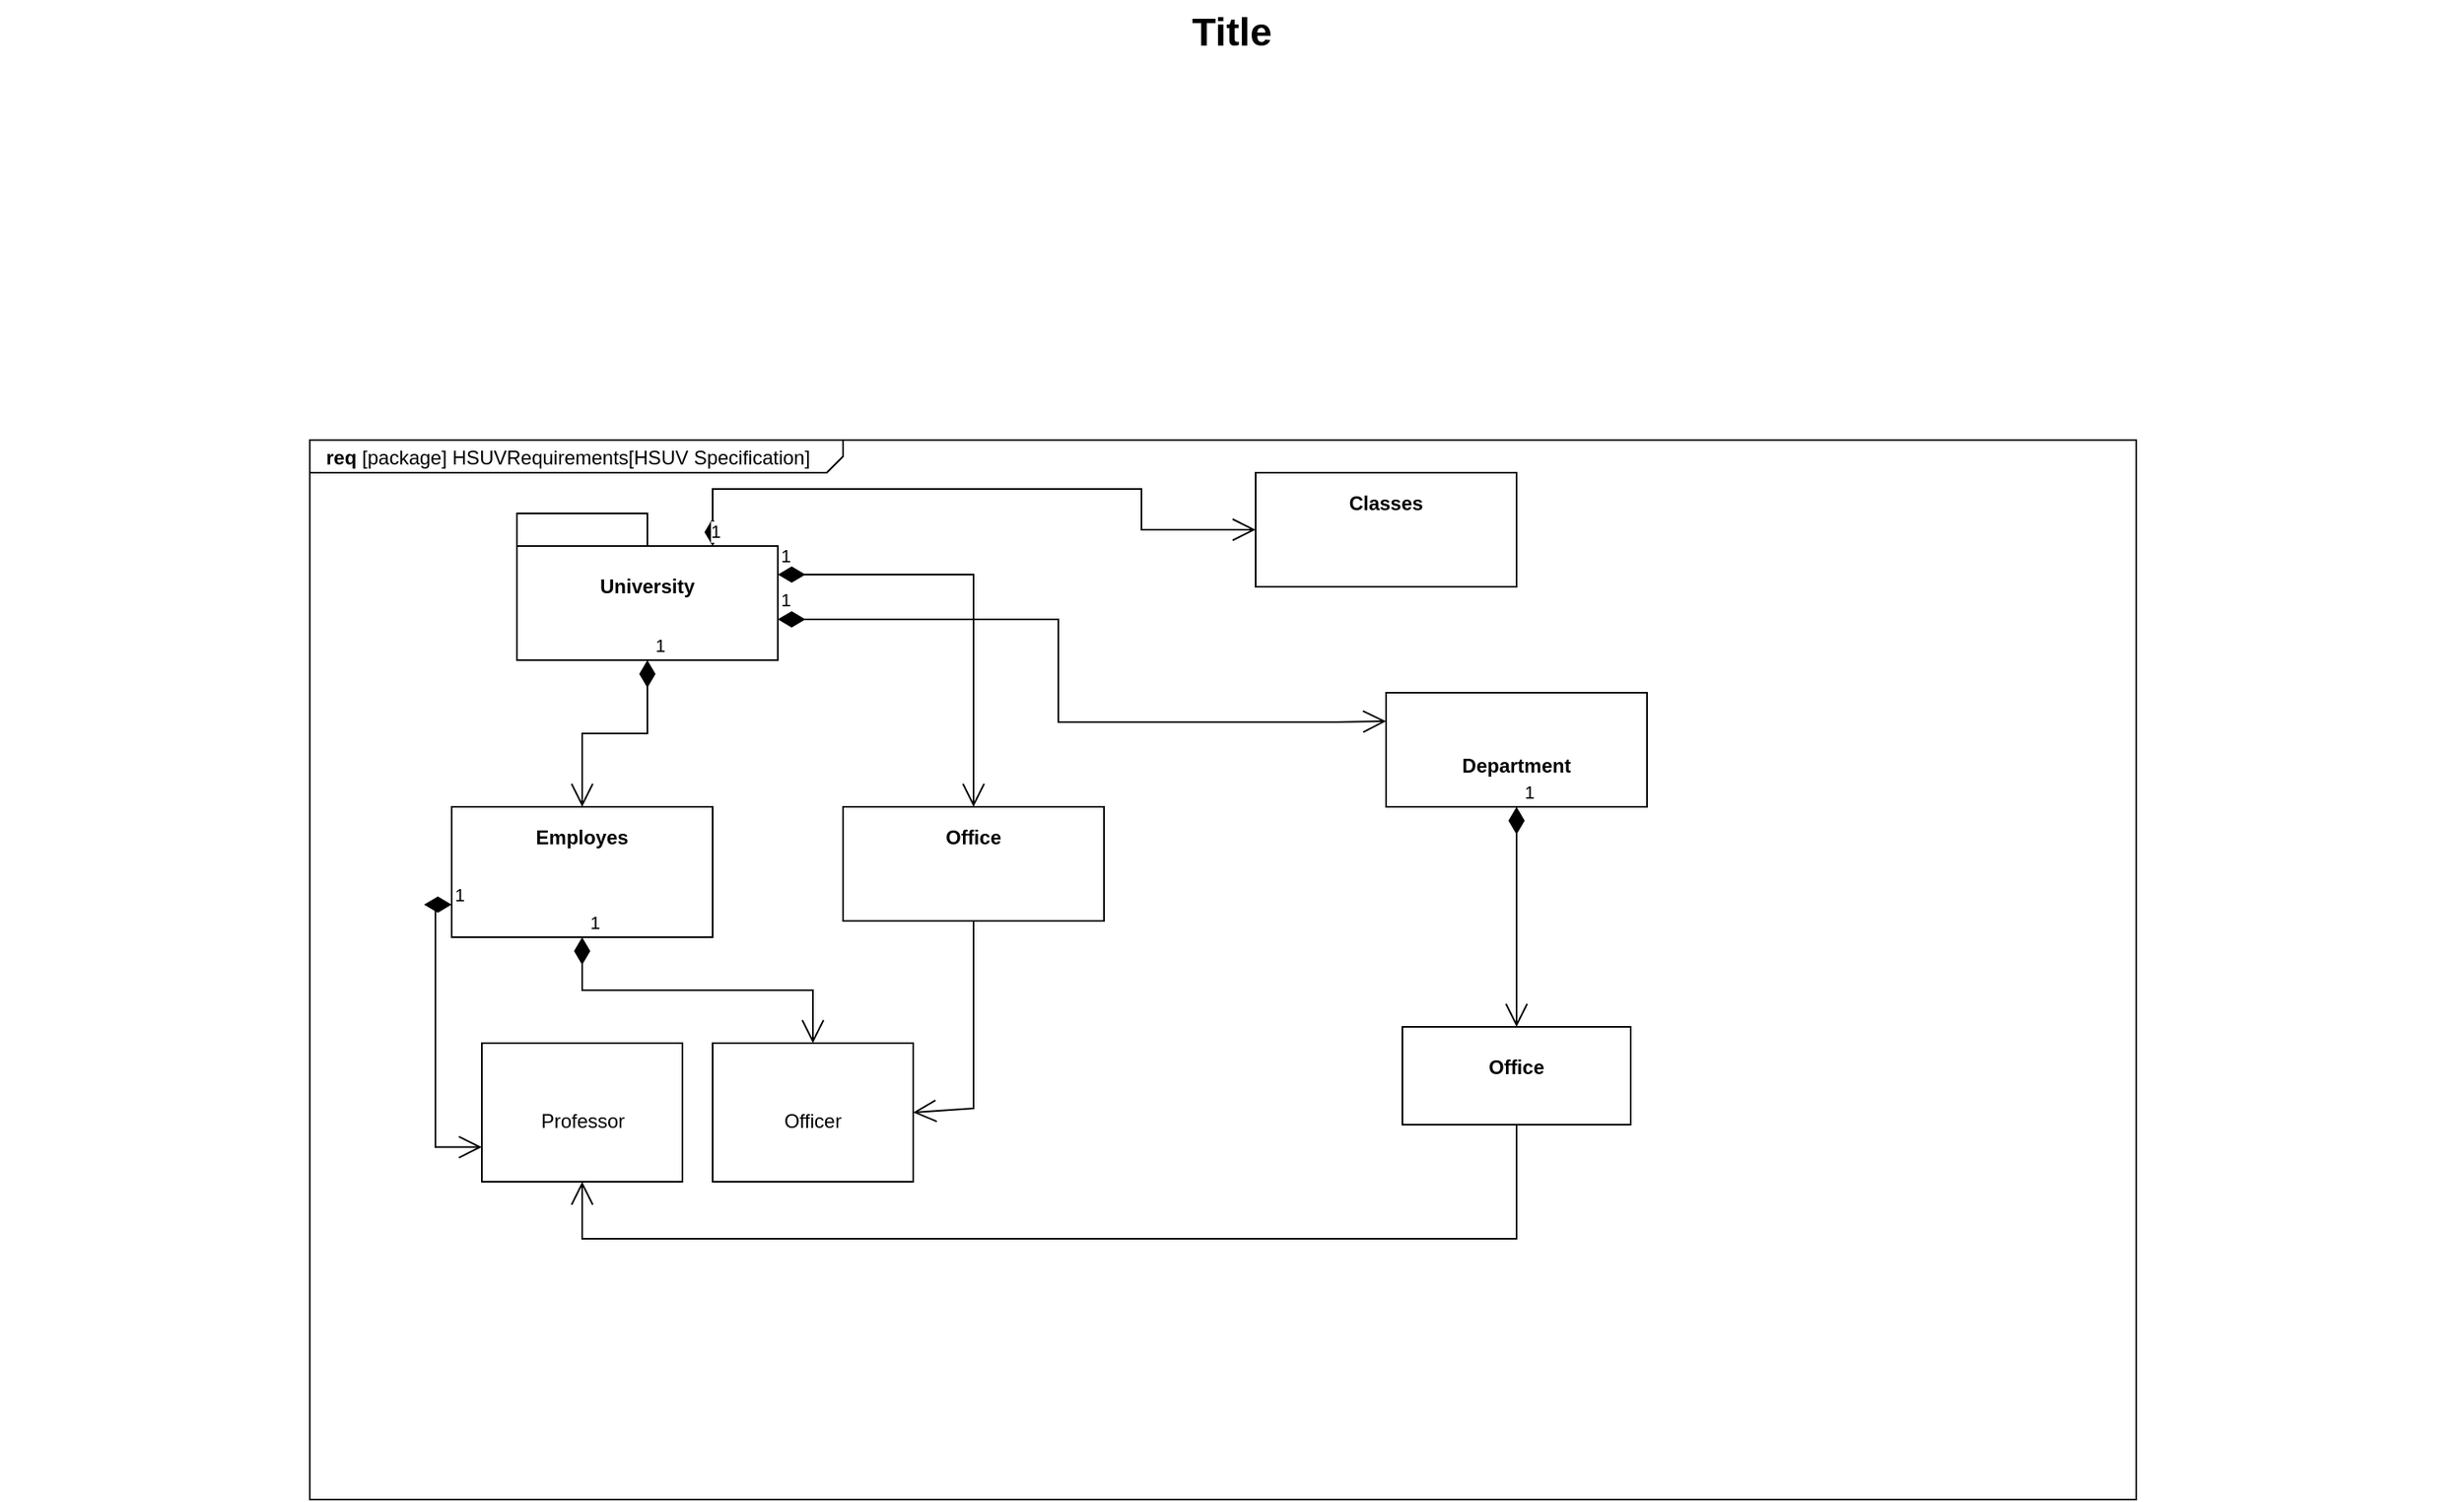 <mxfile version="16.5.4" type="github">
  <diagram name="Page-1" id="929967ad-93f9-6ef4-fab6-5d389245f69c">
    <mxGraphModel dx="828" dy="452" grid="1" gridSize="10" guides="1" tooltips="1" connect="1" arrows="1" fold="1" page="1" pageScale="1.5" pageWidth="1169" pageHeight="826" background="none" math="0" shadow="0">
      <root>
        <mxCell id="0" style=";html=1;" />
        <mxCell id="1" style=";html=1;" parent="0" />
        <mxCell id="1672d66443f91eb5-1" value="&lt;p style=&quot;margin: 0px ; margin-top: 4px ; margin-left: 10px ; text-align: left&quot;&gt;&lt;b&gt;req&lt;/b&gt;&amp;nbsp;[package] HSUVRequirements[HSUV Specification]&lt;/p&gt;" style="html=1;strokeWidth=1;shape=mxgraph.sysml.package;html=1;overflow=fill;whiteSpace=wrap;fillColor=none;gradientColor=none;fontSize=12;align=center;labelX=327.64;" parent="1" vertex="1">
          <mxGeometry x="310" y="310" width="1120" height="650" as="geometry" />
        </mxCell>
        <mxCell id="1672d66443f91eb5-2" value="University" style="shape=folder;tabWidth=80;tabHeight=20;tabPosition=left;strokeWidth=1;html=1;whiteSpace=wrap;align=center;fontSize=12;fontStyle=1" parent="1" vertex="1">
          <mxGeometry x="437" y="355" width="160" height="90" as="geometry" />
        </mxCell>
        <mxCell id="1672d66443f91eb5-4" value="&lt;p&gt;Employes&lt;/p&gt;" style="shape=rect;html=1;overflow=fill;whiteSpace=wrap;align=center;fontStyle=1" parent="1" vertex="1">
          <mxGeometry x="397" y="535" width="160" height="80" as="geometry" />
        </mxCell>
        <mxCell id="1672d66443f91eb5-5" value="&lt;p&gt;Office&lt;br&gt;&lt;/p&gt;" style="shape=rect;html=1;overflow=fill;whiteSpace=wrap;align=center;fontStyle=1" parent="1" vertex="1">
          <mxGeometry x="637" y="535" width="160" height="70" as="geometry" />
        </mxCell>
        <mxCell id="1672d66443f91eb5-8" value="&lt;p&gt;&lt;span&gt;Classes&lt;/span&gt;&lt;br&gt;&lt;/p&gt;" style="shape=rect;html=1;overflow=fill;whiteSpace=wrap;align=center;fontStyle=1" parent="1" vertex="1">
          <mxGeometry x="890" y="330" width="160" height="70" as="geometry" />
        </mxCell>
        <mxCell id="1672d66443f91eb5-9" value="&lt;p&gt;&lt;br&gt;&lt;/p&gt;&lt;p&gt;Department&lt;/p&gt;" style="shape=rect;html=1;overflow=fill;whiteSpace=wrap;align=center;fontStyle=1" parent="1" vertex="1">
          <mxGeometry x="970" y="465" width="160" height="70" as="geometry" />
        </mxCell>
        <mxCell id="1672d66443f91eb5-10" value="&lt;p style=&quot;margin: 0px ; margin-top: 4px ; text-align: center&quot;&gt;&lt;br&gt;&lt;/p&gt;&lt;p style=&quot;margin: 0px ; margin-top: 4px ; text-align: center&quot;&gt;&lt;span&gt;&lt;br&gt;&lt;/span&gt;&lt;/p&gt;&lt;p style=&quot;margin: 0px ; margin-top: 4px ; text-align: center&quot;&gt;&lt;span&gt;Professor&lt;/span&gt;&lt;br&gt;&lt;/p&gt;" style="shape=rect;html=1;overflow=fill;whiteSpace=wrap;" parent="1" vertex="1">
          <mxGeometry x="415.5" y="680" width="123" height="85" as="geometry" />
        </mxCell>
        <mxCell id="1672d66443f91eb5-23" value="Title" style="text;strokeColor=none;fillColor=none;html=1;fontSize=24;fontStyle=1;verticalAlign=middle;align=center;" parent="1" vertex="1">
          <mxGeometry x="120" y="40" width="1510" height="40" as="geometry" />
        </mxCell>
        <mxCell id="MkChHUhnTBgNCrN2ZAyK-1" value="&lt;p style=&quot;margin: 0px ; margin-top: 4px ; text-align: center&quot;&gt;&lt;br&gt;&lt;/p&gt;&lt;p style=&quot;margin: 0px ; margin-top: 4px ; text-align: center&quot;&gt;&lt;br&gt;&lt;/p&gt;&lt;p style=&quot;margin: 0px ; margin-top: 4px ; text-align: center&quot;&gt;Officer&lt;/p&gt;" style="shape=rect;html=1;overflow=fill;whiteSpace=wrap;" vertex="1" parent="1">
          <mxGeometry x="557" y="680" width="123" height="85" as="geometry" />
        </mxCell>
        <mxCell id="MkChHUhnTBgNCrN2ZAyK-6" value="1" style="endArrow=open;html=1;endSize=12;startArrow=diamondThin;startSize=14;startFill=1;edgeStyle=orthogonalEdgeStyle;align=left;verticalAlign=bottom;rounded=0;exitX=0.5;exitY=1;exitDx=0;exitDy=0;" edge="1" parent="1" source="1672d66443f91eb5-4" target="MkChHUhnTBgNCrN2ZAyK-1">
          <mxGeometry x="-1" y="3" relative="1" as="geometry">
            <mxPoint x="490" y="620" as="sourcePoint" />
            <mxPoint x="640" y="610" as="targetPoint" />
          </mxGeometry>
        </mxCell>
        <mxCell id="MkChHUhnTBgNCrN2ZAyK-7" value="1" style="endArrow=open;html=1;endSize=12;startArrow=diamondThin;startSize=14;startFill=1;edgeStyle=orthogonalEdgeStyle;align=left;verticalAlign=bottom;rounded=0;" edge="1" parent="1" source="1672d66443f91eb5-2" target="1672d66443f91eb5-4">
          <mxGeometry x="-1" y="3" relative="1" as="geometry">
            <mxPoint x="517" y="445" as="sourcePoint" />
            <mxPoint x="517" y="605" as="targetPoint" />
          </mxGeometry>
        </mxCell>
        <mxCell id="MkChHUhnTBgNCrN2ZAyK-8" value="1" style="endArrow=open;html=1;endSize=12;startArrow=diamondThin;startSize=14;startFill=1;edgeStyle=orthogonalEdgeStyle;align=left;verticalAlign=bottom;rounded=0;exitX=0;exitY=0;exitDx=160;exitDy=37.5;exitPerimeter=0;" edge="1" parent="1" source="1672d66443f91eb5-2" target="1672d66443f91eb5-5">
          <mxGeometry x="-1" y="3" relative="1" as="geometry">
            <mxPoint x="600" y="400" as="sourcePoint" />
            <mxPoint x="757" y="400" as="targetPoint" />
          </mxGeometry>
        </mxCell>
        <mxCell id="MkChHUhnTBgNCrN2ZAyK-10" value="1" style="endArrow=open;html=1;endSize=12;startArrow=diamondThin;startSize=14;startFill=1;edgeStyle=orthogonalEdgeStyle;align=left;verticalAlign=bottom;rounded=0;exitX=1;exitY=0.722;exitDx=0;exitDy=0;exitPerimeter=0;entryX=0;entryY=0.25;entryDx=0;entryDy=0;" edge="1" parent="1" source="1672d66443f91eb5-2" target="1672d66443f91eb5-9">
          <mxGeometry x="-1" y="3" relative="1" as="geometry">
            <mxPoint x="590" y="410" as="sourcePoint" />
            <mxPoint x="940" y="393" as="targetPoint" />
            <Array as="points">
              <mxPoint x="769" y="420" />
              <mxPoint x="769" y="483" />
              <mxPoint x="940" y="483" />
            </Array>
          </mxGeometry>
        </mxCell>
        <mxCell id="MkChHUhnTBgNCrN2ZAyK-12" value="" style="endArrow=open;endFill=1;endSize=12;html=1;rounded=0;entryX=0.5;entryY=1;entryDx=0;entryDy=0;exitX=0.5;exitY=1;exitDx=0;exitDy=0;" edge="1" parent="1" source="MkChHUhnTBgNCrN2ZAyK-15" target="1672d66443f91eb5-10">
          <mxGeometry width="160" relative="1" as="geometry">
            <mxPoint x="757" y="605" as="sourcePoint" />
            <mxPoint x="590" y="770" as="targetPoint" />
            <Array as="points">
              <mxPoint x="1050" y="800" />
              <mxPoint x="757" y="800" />
              <mxPoint x="477" y="800" />
            </Array>
          </mxGeometry>
        </mxCell>
        <mxCell id="MkChHUhnTBgNCrN2ZAyK-14" value="1" style="endArrow=open;html=1;endSize=12;startArrow=diamondThin;startSize=14;startFill=1;edgeStyle=orthogonalEdgeStyle;align=left;verticalAlign=bottom;rounded=0;exitX=0;exitY=0;exitDx=120;exitDy=20;exitPerimeter=0;entryX=0;entryY=0.5;entryDx=0;entryDy=0;" edge="1" parent="1" source="1672d66443f91eb5-2" target="1672d66443f91eb5-8">
          <mxGeometry x="-1" y="3" relative="1" as="geometry">
            <mxPoint x="580" y="360" as="sourcePoint" />
            <mxPoint x="740" y="360" as="targetPoint" />
            <Array as="points">
              <mxPoint x="557" y="340" />
              <mxPoint x="820" y="340" />
              <mxPoint x="820" y="365" />
            </Array>
          </mxGeometry>
        </mxCell>
        <mxCell id="MkChHUhnTBgNCrN2ZAyK-15" value="&lt;p style=&quot;margin: 0px ; margin-top: 4px ; text-align: center&quot;&gt;&lt;br&gt;&lt;b&gt;Office&lt;/b&gt;&lt;/p&gt;&lt;p style=&quot;margin: 0px ; margin-top: 4px ; text-align: center&quot;&gt;&lt;b&gt;&lt;br&gt;&lt;/b&gt;&lt;/p&gt;" style="verticalAlign=top;align=left;overflow=fill;fontSize=12;fontFamily=Helvetica;html=1;" vertex="1" parent="1">
          <mxGeometry x="980" y="670" width="140" height="60" as="geometry" />
        </mxCell>
        <mxCell id="MkChHUhnTBgNCrN2ZAyK-16" value="1" style="endArrow=open;html=1;endSize=12;startArrow=diamondThin;startSize=14;startFill=1;edgeStyle=orthogonalEdgeStyle;align=left;verticalAlign=bottom;rounded=0;exitX=0.5;exitY=1;exitDx=0;exitDy=0;" edge="1" parent="1" source="1672d66443f91eb5-9" target="MkChHUhnTBgNCrN2ZAyK-15">
          <mxGeometry x="-1" y="3" relative="1" as="geometry">
            <mxPoint x="1030" y="560" as="sourcePoint" />
            <mxPoint x="1190" y="560" as="targetPoint" />
          </mxGeometry>
        </mxCell>
        <mxCell id="MkChHUhnTBgNCrN2ZAyK-17" value="" style="endArrow=open;endFill=1;endSize=12;html=1;rounded=0;exitX=0.5;exitY=1;exitDx=0;exitDy=0;entryX=1;entryY=0.5;entryDx=0;entryDy=0;" edge="1" parent="1" source="1672d66443f91eb5-5" target="MkChHUhnTBgNCrN2ZAyK-1">
          <mxGeometry width="160" relative="1" as="geometry">
            <mxPoint x="750" y="660" as="sourcePoint" />
            <mxPoint x="910" y="660" as="targetPoint" />
            <Array as="points">
              <mxPoint x="717" y="720" />
            </Array>
          </mxGeometry>
        </mxCell>
        <mxCell id="MkChHUhnTBgNCrN2ZAyK-18" value="1" style="endArrow=open;html=1;endSize=12;startArrow=diamondThin;startSize=14;startFill=1;edgeStyle=orthogonalEdgeStyle;align=left;verticalAlign=bottom;rounded=0;exitX=0;exitY=0.75;exitDx=0;exitDy=0;entryX=0;entryY=0.75;entryDx=0;entryDy=0;" edge="1" parent="1" source="1672d66443f91eb5-4" target="1672d66443f91eb5-10">
          <mxGeometry x="-1" y="3" relative="1" as="geometry">
            <mxPoint x="400" y="570" as="sourcePoint" />
            <mxPoint x="500" y="570" as="targetPoint" />
          </mxGeometry>
        </mxCell>
      </root>
    </mxGraphModel>
  </diagram>
</mxfile>
